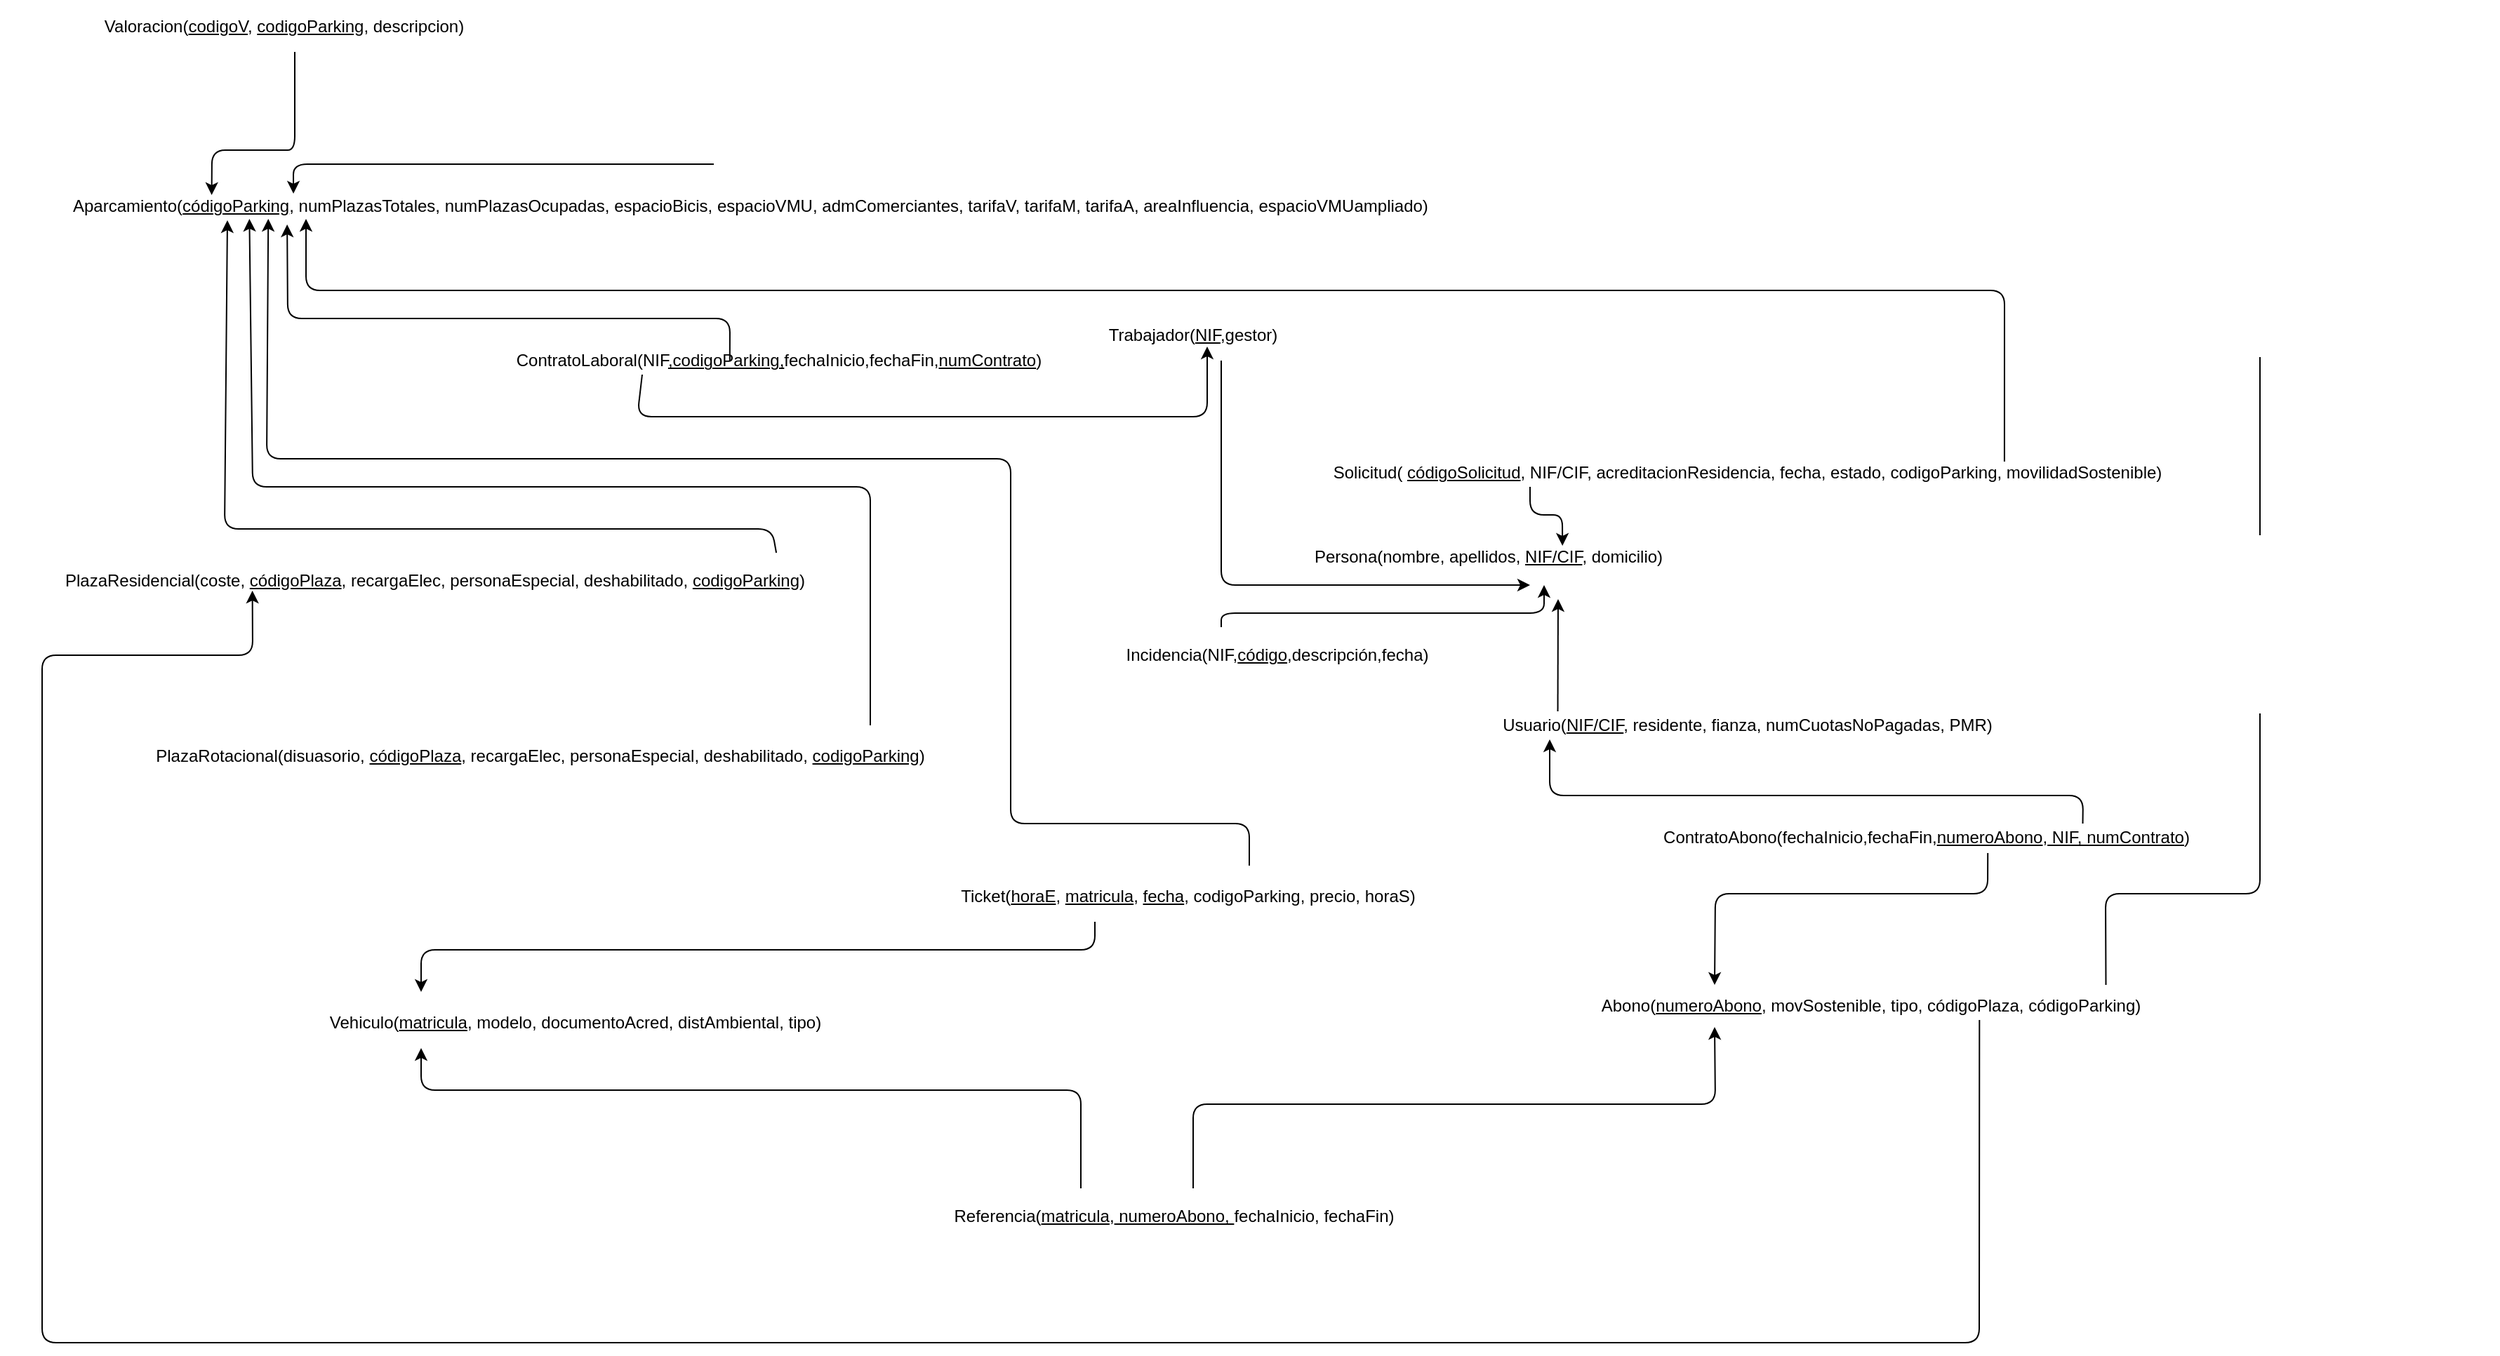 <mxfile version="12.3.3" type="github" pages="1">
  <diagram id="I9IrVg-XSZB7Qn-Kv-cK" name="Page-1">
    <mxGraphModel dx="1955" dy="1788" grid="1" gridSize="10" guides="1" tooltips="1" connect="1" arrows="1" fold="1" page="1" pageScale="1" pageWidth="827" pageHeight="1169" math="0" shadow="0">
      <root>
        <mxCell id="0"/>
        <mxCell id="1" parent="0"/>
        <mxCell id="2ZlXiWUkkiC4Hj5eQH3b-12" value="&lt;div&gt;Solicitud( &lt;u&gt;códigoSolicitud&lt;/u&gt;&lt;span style=&quot;text-decoration: none&quot;&gt;, NIF/CIF, acreditacionResidencia, fecha, estado, codigoParking, movilidadSostenible)&lt;/span&gt;&lt;/div&gt;" style="text;html=1;strokeColor=none;fillColor=none;align=center;verticalAlign=middle;whiteSpace=wrap;rounded=0;" parent="1" vertex="1">
          <mxGeometry x="720" y="360" width="1070" height="20" as="geometry"/>
        </mxCell>
        <mxCell id="2ZlXiWUkkiC4Hj5eQH3b-13" value="&lt;div align=&quot;left&quot;&gt;&lt;span style=&quot;text-decoration: none&quot;&gt;Aparcamiento(&lt;/span&gt;&lt;u&gt;códigoParking&lt;/u&gt;&lt;span style=&quot;text-decoration: none&quot;&gt;,&lt;/span&gt;&lt;span style=&quot;text-decoration: none&quot;&gt; numPlazasTotales, numPlazasOcupadas,&lt;/span&gt;&lt;span style=&quot;text-decoration: none&quot;&gt;&amp;nbsp;espacioBicis, espacioVMU, admComerciantes, tarifaV, tarifaM, tarifaA&lt;/span&gt;&lt;span style=&quot;text-decoration: none&quot;&gt;, areaInfluencia, espacioVMUampliado)&lt;/span&gt;&lt;/div&gt;" style="text;html=1;resizable=0;points=[];autosize=1;align=left;verticalAlign=top;spacingTop=-4;" parent="1" vertex="1">
          <mxGeometry x="60" y="170" width="1120" height="20" as="geometry"/>
        </mxCell>
        <mxCell id="2ZlXiWUkkiC4Hj5eQH3b-14" value="&lt;div align=&quot;left&quot;&gt;&lt;span style=&quot;text-decoration: none&quot;&gt;Abono(&lt;/span&gt;&lt;u&gt;numeroAbono&lt;/u&gt;&lt;span style=&quot;text-decoration: none&quot;&gt;, movSostenible, tipo, códigoPlaza, códigoParking)&lt;/span&gt;&lt;/div&gt;" style="text;html=1;strokeColor=none;fillColor=none;align=center;verticalAlign=middle;whiteSpace=wrap;rounded=0;" parent="1" vertex="1">
          <mxGeometry x="1120" y="735" width="446" height="30" as="geometry"/>
        </mxCell>
        <mxCell id="2ZlXiWUkkiC4Hj5eQH3b-15" value="&lt;span style=&quot;text-decoration: none&quot;&gt;ContratoAbono(fechaInicio,fechaFin,&lt;/span&gt;&lt;u&gt;numeroAbono&lt;/u&gt;&lt;span style=&quot;text-decoration: none&quot;&gt;,&lt;/span&gt;&lt;u&gt;&amp;nbsp;NIF, numContrato&lt;/u&gt;&lt;span style=&quot;text-decoration: none&quot;&gt;)&lt;/span&gt;" style="text;html=1;strokeColor=none;fillColor=none;align=center;verticalAlign=middle;whiteSpace=wrap;rounded=0;" parent="1" vertex="1">
          <mxGeometry x="1160" y="620" width="445" height="20" as="geometry"/>
        </mxCell>
        <mxCell id="2ZlXiWUkkiC4Hj5eQH3b-16" value="&lt;p style=&quot;margin-bottom: 0cm ; line-height: 100%&quot; align=&quot;left&quot;&gt;&lt;span style=&quot;text-decoration: none&quot;&gt;PlazaResidencial(coste, &lt;/span&gt;&lt;u&gt;códigoPlaza&lt;/u&gt;&lt;span style=&quot;text-decoration: none&quot;&gt;, recargaElec, personaEspecial, deshabilitado, &lt;/span&gt;&lt;u&gt;codigoParking&lt;/u&gt;&lt;span style=&quot;text-decoration: none&quot;&gt;)&lt;/span&gt;&lt;/p&gt;" style="text;html=1;strokeColor=none;fillColor=none;align=center;verticalAlign=middle;whiteSpace=wrap;rounded=0;" parent="1" vertex="1">
          <mxGeometry x="10" y="430" width="620" height="20" as="geometry"/>
        </mxCell>
        <mxCell id="2ZlXiWUkkiC4Hj5eQH3b-21" value="&lt;p style=&quot;margin-bottom: 0cm ; line-height: 100%&quot;&gt;&lt;span style=&quot;text-decoration: none&quot;&gt;PlazaRotacional(disuasorio, &lt;/span&gt;&lt;u&gt;códigoPlaza&lt;/u&gt;&lt;span style=&quot;text-decoration: none&quot;&gt;, recargaElec, personaEspecial, deshabilitado, &lt;/span&gt;&lt;u&gt;codigoParking&lt;/u&gt;&lt;span style=&quot;text-decoration: none&quot;&gt;)&lt;/span&gt;&lt;/p&gt;" style="text;html=1;strokeColor=none;fillColor=none;align=center;verticalAlign=middle;whiteSpace=wrap;rounded=0;" parent="1" vertex="1">
          <mxGeometry x="60" y="560" width="670" height="10" as="geometry"/>
        </mxCell>
        <mxCell id="2ZlXiWUkkiC4Hj5eQH3b-22" value="&lt;span style=&quot;text-decoration: none&quot;&gt;Usuario(&lt;/span&gt;&lt;span style=&quot;text-decoration: none&quot;&gt;&lt;u&gt;NIF/CIF&lt;/u&gt;, residente, fianza, numCuotasNoPagadas, PMR)&lt;/span&gt;" style="text;html=1;strokeColor=none;fillColor=none;align=center;verticalAlign=middle;whiteSpace=wrap;rounded=0;" parent="1" vertex="1">
          <mxGeometry x="1010" y="540" width="490" height="20" as="geometry"/>
        </mxCell>
        <mxCell id="2ZlXiWUkkiC4Hj5eQH3b-23" value="&lt;p style=&quot;margin-bottom: 0cm ; line-height: 100%&quot;&gt;&lt;span style=&quot;text-decoration: none&quot;&gt;Trabajador(&lt;/span&gt;&lt;u&gt;NIF&lt;/u&gt;&lt;span style=&quot;text-decoration: none&quot;&gt;,gestor)&lt;/span&gt;&lt;/p&gt;" style="text;html=1;strokeColor=none;fillColor=none;align=center;verticalAlign=middle;whiteSpace=wrap;rounded=0;" parent="1" vertex="1">
          <mxGeometry x="710" y="260" width="300" height="10" as="geometry"/>
        </mxCell>
        <mxCell id="2ZlXiWUkkiC4Hj5eQH3b-24" value="&lt;p style=&quot;margin-bottom: 0cm ; line-height: 100%&quot;&gt;&lt;span style=&quot;text-decoration: none&quot;&gt;Ticket(&lt;/span&gt;&lt;u&gt;horaE&lt;/u&gt;&lt;span style=&quot;text-decoration: none&quot;&gt;, &lt;/span&gt;&lt;u&gt;matricula&lt;/u&gt;&lt;span style=&quot;text-decoration: none&quot;&gt;, &lt;/span&gt;&lt;u&gt;fecha&lt;/u&gt;&lt;span style=&quot;text-decoration: none&quot;&gt;, codigoParking, precio, horaS)&lt;/span&gt;&lt;/p&gt;" style="text;html=1;strokeColor=none;fillColor=none;align=center;verticalAlign=middle;whiteSpace=wrap;rounded=0;" parent="1" vertex="1">
          <mxGeometry x="660" y="660" width="393" height="10" as="geometry"/>
        </mxCell>
        <mxCell id="2ZlXiWUkkiC4Hj5eQH3b-26" value="&lt;p style=&quot;margin-bottom: 0cm ; line-height: 100%&quot;&gt;&lt;span style=&quot;text-decoration: none&quot;&gt;Valoracion(&lt;/span&gt;&lt;u&gt;codigoV&lt;/u&gt;&lt;span style=&quot;text-decoration: none&quot;&gt;, &lt;/span&gt;&lt;u&gt;codigoParking&lt;/u&gt;&lt;span style=&quot;text-decoration: none&quot;&gt;, descripcion)&lt;/span&gt;&lt;/p&gt;" style="text;html=1;strokeColor=none;fillColor=none;align=center;verticalAlign=middle;whiteSpace=wrap;rounded=0;" parent="1" vertex="1">
          <mxGeometry x="45" y="40" width="335" height="10" as="geometry"/>
        </mxCell>
        <mxCell id="2ZlXiWUkkiC4Hj5eQH3b-27" value="&lt;p style=&quot;margin-bottom: 0cm ; line-height: 100%&quot;&gt;&lt;span style=&quot;text-decoration: none&quot;&gt;Vehiculo(&lt;/span&gt;&lt;u&gt;matricula&lt;/u&gt;&lt;span style=&quot;text-decoration: none&quot;&gt;, modelo, documentoAcred, distAmbiental, tipo&lt;/span&gt;&lt;span style=&quot;text-decoration: none&quot;&gt;)&lt;/span&gt;&lt;/p&gt;" style="text;html=1;strokeColor=none;fillColor=none;align=center;verticalAlign=middle;whiteSpace=wrap;rounded=0;" parent="1" vertex="1">
          <mxGeometry x="210" y="750" width="420" height="10" as="geometry"/>
        </mxCell>
        <mxCell id="2ZlXiWUkkiC4Hj5eQH3b-28" value="&lt;span style=&quot;text-decoration: none&quot;&gt;Referencia&lt;/span&gt;&lt;span style=&quot;text-decoration: none&quot;&gt;(&lt;/span&gt;&lt;u&gt;matricula&lt;/u&gt;&lt;span style=&quot;text-decoration: none&quot;&gt;,&lt;/span&gt;&lt;u&gt; numeroAbono, &lt;/u&gt;fechaInicio, fechaFin&lt;span style=&quot;text-decoration: none&quot;&gt;)&lt;/span&gt;" style="text;html=1;strokeColor=none;fillColor=none;align=center;verticalAlign=middle;whiteSpace=wrap;rounded=0;" parent="1" vertex="1">
          <mxGeometry x="660" y="890" width="373" height="20" as="geometry"/>
        </mxCell>
        <mxCell id="G0HUlT2vcON83zbuiVgl-4" value="" style="endArrow=classic;html=1;entryX=0.138;entryY=1.15;entryDx=0;entryDy=0;entryPerimeter=0;exitX=0.41;exitY=0.5;exitDx=0;exitDy=0;exitPerimeter=0;" parent="1" edge="1" target="2ZlXiWUkkiC4Hj5eQH3b-13" source="azdm0dHMtsbySCDP1iI7-4">
          <mxGeometry width="50" height="50" relative="1" as="geometry">
            <mxPoint x="550" y="230" as="sourcePoint"/>
            <mxPoint x="190" y="280" as="targetPoint"/>
            <Array as="points">
              <mxPoint x="530" y="260"/>
              <mxPoint x="430" y="260"/>
              <mxPoint x="380" y="260"/>
              <mxPoint x="320" y="260"/>
              <mxPoint x="290" y="260"/>
              <mxPoint x="215" y="260"/>
            </Array>
          </mxGeometry>
        </mxCell>
        <mxCell id="G0HUlT2vcON83zbuiVgl-14" value="" style="endArrow=classic;html=1;entryX=0.09;entryY=0.1;entryDx=0;entryDy=0;entryPerimeter=0;" parent="1" edge="1" target="2ZlXiWUkkiC4Hj5eQH3b-13">
          <mxGeometry width="50" height="50" relative="1" as="geometry">
            <mxPoint x="220" y="70" as="sourcePoint"/>
            <mxPoint x="160" y="280" as="targetPoint"/>
            <Array as="points">
              <mxPoint x="220" y="90"/>
              <mxPoint x="220" y="140"/>
              <mxPoint x="210" y="140"/>
              <mxPoint x="190" y="140"/>
              <mxPoint x="161" y="140"/>
            </Array>
          </mxGeometry>
        </mxCell>
        <mxCell id="G0HUlT2vcON83zbuiVgl-17" value="Incidencia(NIF,&lt;u&gt;código&lt;/u&gt;,descripción,fecha)" style="text;html=1;strokeColor=none;fillColor=none;align=center;verticalAlign=middle;whiteSpace=wrap;rounded=0;" parent="1" vertex="1">
          <mxGeometry x="900" y="490" width="40" height="20" as="geometry"/>
        </mxCell>
        <mxCell id="G0HUlT2vcON83zbuiVgl-18" value="" style="endArrow=classic;html=1;exitX=0.75;exitY=0;exitDx=0;exitDy=0;" parent="1" edge="1" source="2ZlXiWUkkiC4Hj5eQH3b-15">
          <mxGeometry width="50" height="50" relative="1" as="geometry">
            <mxPoint x="1494" y="630" as="sourcePoint"/>
            <mxPoint x="1114" y="560" as="targetPoint"/>
            <Array as="points">
              <mxPoint x="1494" y="600"/>
              <mxPoint x="1114" y="600"/>
            </Array>
          </mxGeometry>
        </mxCell>
        <mxCell id="azdm0dHMtsbySCDP1iI7-3" value="" style="endArrow=classic;html=1;exitX=0.25;exitY=1;exitDx=0;exitDy=0;" parent="1" edge="1" source="azdm0dHMtsbySCDP1iI7-4">
          <mxGeometry width="50" height="50" relative="1" as="geometry">
            <mxPoint x="464" y="285" as="sourcePoint"/>
            <mxPoint x="870" y="280" as="targetPoint"/>
            <Array as="points">
              <mxPoint x="464" y="330"/>
              <mxPoint x="870" y="330"/>
            </Array>
          </mxGeometry>
        </mxCell>
        <mxCell id="azdm0dHMtsbySCDP1iI7-4" value="ContratoLaboral(NIF&lt;u&gt;,codigoParking,&lt;/u&gt;fechaInicio,fechaFin,&lt;u&gt;numContrato&lt;/u&gt;)" style="text;html=1;strokeColor=none;fillColor=none;align=center;verticalAlign=middle;whiteSpace=wrap;rounded=0;" parent="1" vertex="1">
          <mxGeometry x="370" y="280" width="390" height="20" as="geometry"/>
        </mxCell>
        <mxCell id="azdm0dHMtsbySCDP1iI7-6" value="" style="endArrow=classic;html=1;exitX=0.671;exitY=0.1;exitDx=0;exitDy=0;exitPerimeter=0;entryX=0.15;entryY=0.95;entryDx=0;entryDy=0;entryPerimeter=0;" parent="1" source="2ZlXiWUkkiC4Hj5eQH3b-12" edge="1" target="2ZlXiWUkkiC4Hj5eQH3b-13">
          <mxGeometry width="50" height="50" relative="1" as="geometry">
            <mxPoint x="1590" y="260" as="sourcePoint"/>
            <mxPoint x="221" y="310" as="targetPoint"/>
            <Array as="points">
              <mxPoint x="1438" y="240"/>
              <mxPoint x="228" y="240"/>
            </Array>
          </mxGeometry>
        </mxCell>
        <mxCell id="HVN92zyPnA6csdTqlTCv-4" value="" style="endArrow=classic;html=1;exitX=0.892;exitY=-0.149;exitDx=0;exitDy=0;exitPerimeter=0;entryX=0.1;entryY=1;entryDx=0;entryDy=0;entryPerimeter=0;" parent="1" source="2ZlXiWUkkiC4Hj5eQH3b-16" edge="1" target="2ZlXiWUkkiC4Hj5eQH3b-13">
          <mxGeometry width="50" height="50" relative="1" as="geometry">
            <mxPoint x="460" y="400" as="sourcePoint"/>
            <mxPoint x="170" y="320" as="targetPoint"/>
            <Array as="points">
              <mxPoint x="560" y="410"/>
              <mxPoint x="170" y="410"/>
            </Array>
          </mxGeometry>
        </mxCell>
        <mxCell id="HVN92zyPnA6csdTqlTCv-5" value="" style="endArrow=classic;html=1;entryX=0.114;entryY=0.95;entryDx=0;entryDy=0;entryPerimeter=0;" parent="1" edge="1" target="2ZlXiWUkkiC4Hj5eQH3b-13">
          <mxGeometry width="50" height="50" relative="1" as="geometry">
            <mxPoint x="630" y="550" as="sourcePoint"/>
            <mxPoint x="190" y="320" as="targetPoint"/>
            <Array as="points">
              <mxPoint x="630" y="380"/>
              <mxPoint x="190" y="380"/>
            </Array>
          </mxGeometry>
        </mxCell>
        <mxCell id="HVN92zyPnA6csdTqlTCv-6" value="" style="endArrow=classic;html=1;" parent="1" edge="1">
          <mxGeometry width="50" height="50" relative="1" as="geometry">
            <mxPoint x="780" y="880" as="sourcePoint"/>
            <mxPoint x="310" y="780" as="targetPoint"/>
            <Array as="points">
              <mxPoint x="780" y="810"/>
              <mxPoint x="310" y="810"/>
            </Array>
          </mxGeometry>
        </mxCell>
        <mxCell id="HVN92zyPnA6csdTqlTCv-7" value="" style="endArrow=classic;html=1;entryX=0.25;entryY=1;entryDx=0;entryDy=0;" parent="1" edge="1" target="2ZlXiWUkkiC4Hj5eQH3b-14">
          <mxGeometry width="50" height="50" relative="1" as="geometry">
            <mxPoint x="860" y="880" as="sourcePoint"/>
            <mxPoint x="1240" y="780" as="targetPoint"/>
            <Array as="points">
              <mxPoint x="860" y="820"/>
              <mxPoint x="1232" y="820"/>
            </Array>
          </mxGeometry>
        </mxCell>
        <mxCell id="HVN92zyPnA6csdTqlTCv-8" value="" style="endArrow=classic;html=1;exitX=0.598;exitY=1.05;exitDx=0;exitDy=0;exitPerimeter=0;entryX=0.25;entryY=0;entryDx=0;entryDy=0;" parent="1" edge="1" target="2ZlXiWUkkiC4Hj5eQH3b-14" source="2ZlXiWUkkiC4Hj5eQH3b-15">
          <mxGeometry width="50" height="50" relative="1" as="geometry">
            <mxPoint x="1430" y="610" as="sourcePoint"/>
            <mxPoint x="1270" y="730" as="targetPoint"/>
            <Array as="points">
              <mxPoint x="1426" y="670"/>
              <mxPoint x="1232" y="670"/>
            </Array>
          </mxGeometry>
        </mxCell>
        <mxCell id="HVN92zyPnA6csdTqlTCv-9" value="" style="endArrow=classic;html=1;" parent="1" edge="1">
          <mxGeometry width="50" height="50" relative="1" as="geometry">
            <mxPoint x="790" y="690" as="sourcePoint"/>
            <mxPoint x="310" y="740" as="targetPoint"/>
            <Array as="points">
              <mxPoint x="790" y="710"/>
              <mxPoint x="310" y="710"/>
            </Array>
          </mxGeometry>
        </mxCell>
        <mxCell id="HVN92zyPnA6csdTqlTCv-10" value="" style="endArrow=classic;html=1;" parent="1" edge="1">
          <mxGeometry width="50" height="50" relative="1" as="geometry">
            <mxPoint x="880" y="480" as="sourcePoint"/>
            <mxPoint x="1110" y="450" as="targetPoint"/>
            <Array as="points">
              <mxPoint x="880" y="470"/>
              <mxPoint x="1110" y="470"/>
            </Array>
          </mxGeometry>
        </mxCell>
        <mxCell id="HVN92zyPnA6csdTqlTCv-14" value="" style="endArrow=classic;html=1;entryX=0.677;entryY=0.1;entryDx=0;entryDy=0;entryPerimeter=0;" parent="1" edge="1" target="PRofn_bKHYjtpdTf7ijA-2">
          <mxGeometry width="50" height="50" relative="1" as="geometry">
            <mxPoint x="1100" y="380" as="sourcePoint"/>
            <mxPoint x="1120" y="400" as="targetPoint"/>
            <Array as="points">
              <mxPoint x="1100" y="400"/>
              <mxPoint x="1123" y="400"/>
            </Array>
          </mxGeometry>
        </mxCell>
        <mxCell id="HVN92zyPnA6csdTqlTCv-23" value="" style="endArrow=classic;html=1;entryX=0.126;entryY=0.95;entryDx=0;entryDy=0;entryPerimeter=0;" parent="1" edge="1" target="2ZlXiWUkkiC4Hj5eQH3b-13">
          <mxGeometry width="50" height="50" relative="1" as="geometry">
            <mxPoint x="900" y="650" as="sourcePoint"/>
            <mxPoint x="200" y="320" as="targetPoint"/>
            <Array as="points">
              <mxPoint x="900" y="620"/>
              <mxPoint x="730" y="620"/>
              <mxPoint x="730" y="590"/>
              <mxPoint x="730" y="360"/>
              <mxPoint x="200" y="360"/>
            </Array>
          </mxGeometry>
        </mxCell>
        <mxCell id="HVN92zyPnA6csdTqlTCv-24" value="" style="endArrow=classic;html=1;exitX=0.673;exitY=0.833;exitDx=0;exitDy=0;exitPerimeter=0;entryX=0.29;entryY=1.2;entryDx=0;entryDy=0;entryPerimeter=0;" parent="1" edge="1" target="2ZlXiWUkkiC4Hj5eQH3b-16" source="2ZlXiWUkkiC4Hj5eQH3b-14">
          <mxGeometry width="50" height="50" relative="1" as="geometry">
            <mxPoint x="1420" y="780" as="sourcePoint"/>
            <mxPoint x="190" y="470" as="targetPoint"/>
            <Array as="points">
              <mxPoint x="1420" y="990"/>
              <mxPoint x="990" y="990"/>
              <mxPoint x="850" y="990"/>
              <mxPoint x="40" y="990"/>
              <mxPoint x="40" y="500"/>
              <mxPoint x="190" y="500"/>
            </Array>
          </mxGeometry>
        </mxCell>
        <mxCell id="HVN92zyPnA6csdTqlTCv-25" value="" style="endArrow=classic;html=1;exitX=0.875;exitY=0;exitDx=0;exitDy=0;exitPerimeter=0;entryX=0.142;entryY=0.05;entryDx=0;entryDy=0;entryPerimeter=0;" parent="1" source="2ZlXiWUkkiC4Hj5eQH3b-14" edge="1" target="2ZlXiWUkkiC4Hj5eQH3b-13">
          <mxGeometry width="50" height="50" relative="1" as="geometry">
            <mxPoint x="260" y="420" as="sourcePoint"/>
            <mxPoint x="218" y="320" as="targetPoint"/>
            <Array as="points">
              <mxPoint x="1510" y="670"/>
              <mxPoint x="1620" y="670"/>
              <mxPoint x="1620" y="150"/>
              <mxPoint x="219" y="150"/>
            </Array>
          </mxGeometry>
        </mxCell>
        <mxCell id="PRofn_bKHYjtpdTf7ijA-2" value="Persona(nombre, apellidos, &lt;u&gt;NIF/CIF&lt;/u&gt;, domicilio)" style="text;html=1;align=center;verticalAlign=middle;resizable=0;points=[];;autosize=1;" parent="1" vertex="1">
          <mxGeometry x="920" y="420" width="300" height="20" as="geometry"/>
        </mxCell>
        <mxCell id="PRofn_bKHYjtpdTf7ijA-3" value="" style="endArrow=classic;html=1;" parent="1" edge="1">
          <mxGeometry width="50" height="50" relative="1" as="geometry">
            <mxPoint x="880" y="290" as="sourcePoint"/>
            <mxPoint x="1100" y="450" as="targetPoint"/>
            <Array as="points">
              <mxPoint x="880" y="450"/>
            </Array>
          </mxGeometry>
        </mxCell>
        <mxCell id="PRofn_bKHYjtpdTf7ijA-6" value="" style="endArrow=classic;html=1;exitX=0.224;exitY=0;exitDx=0;exitDy=0;exitPerimeter=0;" parent="1" edge="1" source="2ZlXiWUkkiC4Hj5eQH3b-22">
          <mxGeometry width="50" height="50" relative="1" as="geometry">
            <mxPoint x="1120" y="870" as="sourcePoint"/>
            <mxPoint x="1120" y="460" as="targetPoint"/>
          </mxGeometry>
        </mxCell>
      </root>
    </mxGraphModel>
  </diagram>
</mxfile>
